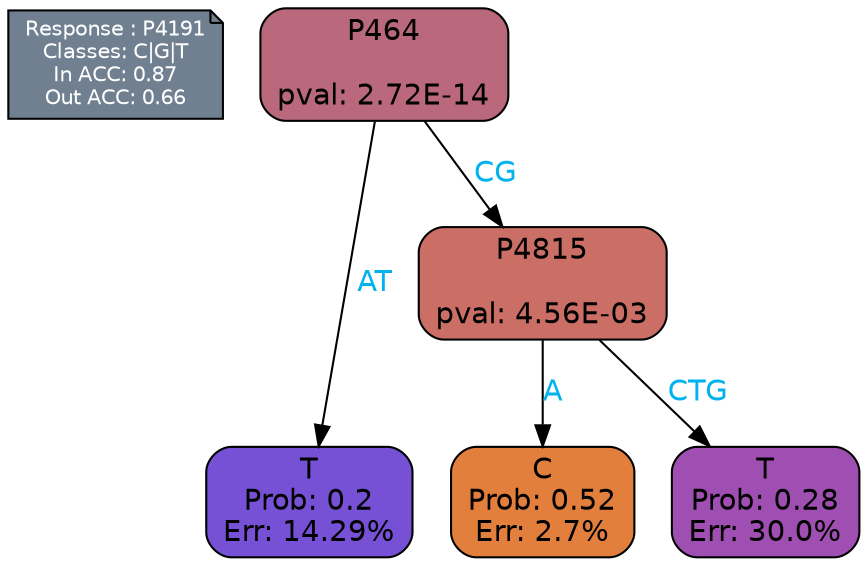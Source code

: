 digraph Tree {
node [shape=box, style="filled, rounded", color="black", fontname=helvetica] ;
graph [ranksep=equally, splines=polylines, bgcolor=transparent, dpi=600] ;
edge [fontname=helvetica] ;
LEGEND [label="Response : P4191
Classes: C|G|T
In ACC: 0.87
Out ACC: 0.66
",shape=note,align=left,style=filled,fillcolor="slategray",fontcolor="white",fontsize=10];1 [label="P464

pval: 2.72E-14", fillcolor="#ba687c"] ;
2 [label="T
Prob: 0.2
Err: 14.29%", fillcolor="#7651d6"] ;
3 [label="P4815

pval: 4.56E-03", fillcolor="#ca6e66"] ;
4 [label="C
Prob: 0.52
Err: 2.7%", fillcolor="#e27f3d"] ;
5 [label="T
Prob: 0.28
Err: 30.0%", fillcolor="#9f4eb1"] ;
1 -> 2 [label="AT",fontcolor=deepskyblue2] ;
1 -> 3 [label="CG",fontcolor=deepskyblue2] ;
3 -> 4 [label="A",fontcolor=deepskyblue2] ;
3 -> 5 [label="CTG",fontcolor=deepskyblue2] ;
{rank = same; 2;4;5;}{rank = same; LEGEND;1;}}
